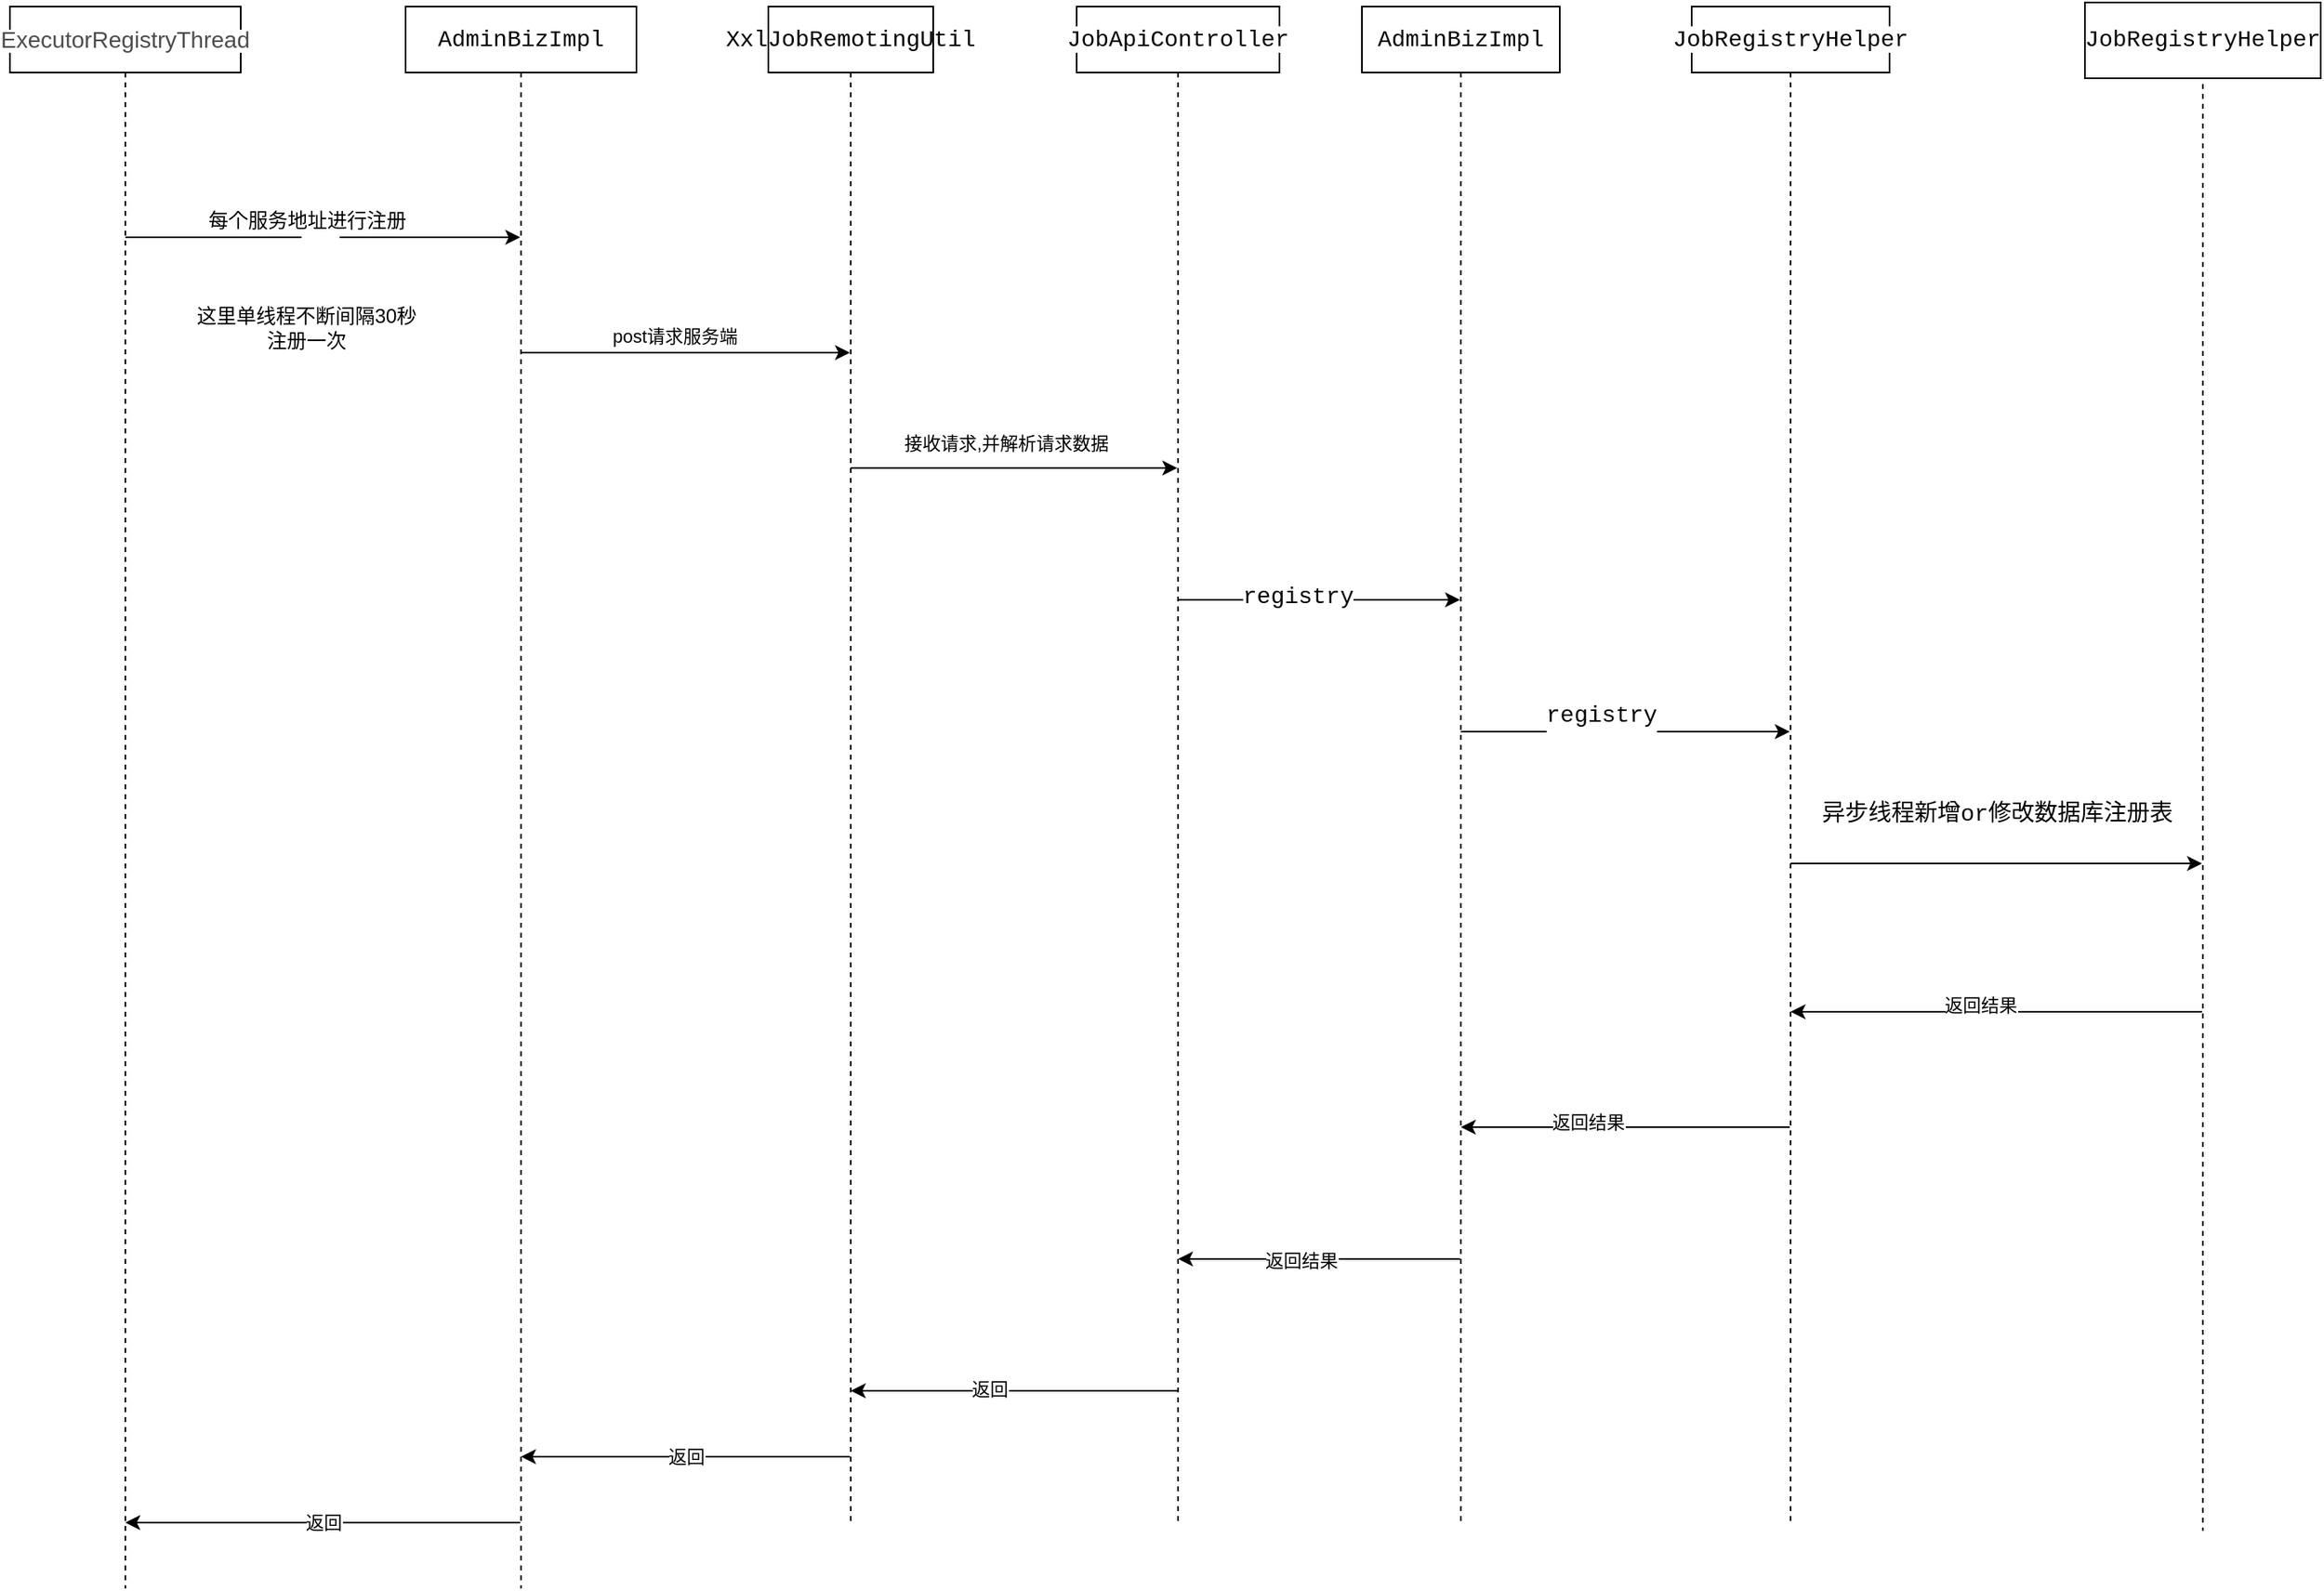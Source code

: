 <mxfile version="14.6.5" type="device"><diagram id="CIHcuCIFcLmpumj1Cngo" name="Page-1"><mxGraphModel dx="1422" dy="794" grid="1" gridSize="10" guides="1" tooltips="1" connect="1" arrows="1" fold="1" page="1" pageScale="1" pageWidth="827" pageHeight="1169" math="0" shadow="0"><root><mxCell id="0"/><mxCell id="1" parent="0"/><mxCell id="dNBXd4eQEKqWMC-OCHWs-2" value="&lt;span style=&quot;color: rgb(77 , 77 , 77) ; background-color: rgb(255 , 255 , 255)&quot;&gt;&lt;font style=&quot;font-size: 14px&quot;&gt;ExecutorRegistryThread&lt;/font&gt;&lt;/span&gt;" style="shape=umlLifeline;perimeter=lifelinePerimeter;whiteSpace=wrap;html=1;container=1;collapsible=0;recursiveResize=0;outlineConnect=0;" parent="1" vertex="1"><mxGeometry x="180" y="120" width="140" height="960" as="geometry"/></mxCell><mxCell id="dNBXd4eQEKqWMC-OCHWs-49" value="返回" style="edgeStyle=orthogonalEdgeStyle;rounded=0;orthogonalLoop=1;jettySize=auto;html=1;labelBackgroundColor=#FFFFFF;fontColor=#000000;" parent="1" source="dNBXd4eQEKqWMC-OCHWs-3" target="dNBXd4eQEKqWMC-OCHWs-2" edge="1"><mxGeometry relative="1" as="geometry"><Array as="points"><mxPoint x="340" y="1040"/><mxPoint x="340" y="1040"/></Array></mxGeometry></mxCell><mxCell id="dNBXd4eQEKqWMC-OCHWs-3" value="&lt;pre style=&quot;font-family: &amp;quot;courier new&amp;quot;, monospace; font-size: 10.5pt;&quot;&gt;&lt;pre style=&quot;font-family: &amp;quot;courier new&amp;quot; , monospace ; font-size: 10.5pt&quot;&gt;AdminBizImpl&lt;/pre&gt;&lt;/pre&gt;" style="shape=umlLifeline;perimeter=lifelinePerimeter;whiteSpace=wrap;html=1;container=1;collapsible=0;recursiveResize=0;outlineConnect=0;labelBorderColor=none;labelBackgroundColor=none;" parent="1" vertex="1"><mxGeometry x="420" y="120" width="140" height="960" as="geometry"/></mxCell><mxCell id="dNBXd4eQEKqWMC-OCHWs-8" value="" style="endArrow=classic;html=1;startArrow=none;" parent="1" source="dNBXd4eQEKqWMC-OCHWs-9" target="dNBXd4eQEKqWMC-OCHWs-3" edge="1"><mxGeometry width="50" height="50" relative="1" as="geometry"><mxPoint x="290" y="290" as="sourcePoint"/><mxPoint x="290" y="240" as="targetPoint"/><Array as="points"><mxPoint x="380" y="260"/></Array></mxGeometry></mxCell><mxCell id="dNBXd4eQEKqWMC-OCHWs-9" value="每个服务地址进行注册" style="text;html=1;align=center;verticalAlign=middle;resizable=0;points=[];autosize=1;strokeColor=none;" parent="1" vertex="1"><mxGeometry x="290" y="240" width="140" height="20" as="geometry"/></mxCell><mxCell id="dNBXd4eQEKqWMC-OCHWs-10" value="" style="endArrow=none;html=1;" parent="1" source="dNBXd4eQEKqWMC-OCHWs-2" target="dNBXd4eQEKqWMC-OCHWs-9" edge="1"><mxGeometry width="50" height="50" relative="1" as="geometry"><mxPoint x="244.5" y="260" as="sourcePoint"/><mxPoint x="484.5" y="260" as="targetPoint"/><Array as="points"/></mxGeometry></mxCell><mxCell id="dNBXd4eQEKqWMC-OCHWs-15" value="" style="edgeStyle=orthogonalEdgeStyle;rounded=0;orthogonalLoop=1;jettySize=auto;html=1;" parent="1" source="dNBXd4eQEKqWMC-OCHWs-11" target="dNBXd4eQEKqWMC-OCHWs-14" edge="1"><mxGeometry relative="1" as="geometry"><Array as="points"><mxPoint x="790" y="400"/><mxPoint x="790" y="400"/></Array></mxGeometry></mxCell><mxCell id="dNBXd4eQEKqWMC-OCHWs-16" value="接收请求,并解析请求数据" style="edgeLabel;html=1;align=center;verticalAlign=middle;resizable=0;points=[];" parent="dNBXd4eQEKqWMC-OCHWs-15" vertex="1" connectable="0"><mxGeometry x="-0.153" y="1" relative="1" as="geometry"><mxPoint x="10" y="-14" as="offset"/></mxGeometry></mxCell><mxCell id="dNBXd4eQEKqWMC-OCHWs-48" value="返回" style="edgeStyle=orthogonalEdgeStyle;rounded=0;orthogonalLoop=1;jettySize=auto;html=1;labelBackgroundColor=#FFFFFF;fontColor=#000000;" parent="1" source="dNBXd4eQEKqWMC-OCHWs-11" target="dNBXd4eQEKqWMC-OCHWs-3" edge="1"><mxGeometry relative="1" as="geometry"><Array as="points"><mxPoint x="590" y="1000"/><mxPoint x="590" y="1000"/></Array></mxGeometry></mxCell><mxCell id="dNBXd4eQEKqWMC-OCHWs-11" value="&lt;pre style=&quot;font-family: &amp;quot;courier new&amp;quot;, monospace; font-size: 10.5pt;&quot;&gt;&lt;pre style=&quot;font-family: &amp;quot;courier new&amp;quot; , monospace ; font-size: 10.5pt&quot;&gt;XxlJobRemotingUtil&lt;/pre&gt;&lt;/pre&gt;" style="shape=umlLifeline;perimeter=lifelinePerimeter;whiteSpace=wrap;html=1;container=1;collapsible=0;recursiveResize=0;outlineConnect=0;labelBackgroundColor=none;" parent="1" vertex="1"><mxGeometry x="640" y="120" width="100" height="920" as="geometry"/></mxCell><mxCell id="dNBXd4eQEKqWMC-OCHWs-12" value="" style="endArrow=classic;html=1;" parent="1" source="dNBXd4eQEKqWMC-OCHWs-3" target="dNBXd4eQEKqWMC-OCHWs-11" edge="1"><mxGeometry width="50" height="50" relative="1" as="geometry"><mxPoint x="530" y="340" as="sourcePoint"/><mxPoint x="660" y="435" as="targetPoint"/><Array as="points"><mxPoint x="550" y="330"/><mxPoint x="590" y="330"/></Array></mxGeometry></mxCell><mxCell id="dNBXd4eQEKqWMC-OCHWs-13" value="post请求服务端" style="edgeLabel;html=1;align=center;verticalAlign=middle;resizable=0;points=[];" parent="dNBXd4eQEKqWMC-OCHWs-12" vertex="1" connectable="0"><mxGeometry x="-0.245" y="-3" relative="1" as="geometry"><mxPoint x="17" y="-13" as="offset"/></mxGeometry></mxCell><mxCell id="dNBXd4eQEKqWMC-OCHWs-19" value="" style="edgeStyle=orthogonalEdgeStyle;rounded=0;orthogonalLoop=1;jettySize=auto;html=1;labelBackgroundColor=#FFFFFF;" parent="1" source="dNBXd4eQEKqWMC-OCHWs-14" target="dNBXd4eQEKqWMC-OCHWs-17" edge="1"><mxGeometry relative="1" as="geometry"><Array as="points"><mxPoint x="970" y="480"/><mxPoint x="970" y="480"/></Array></mxGeometry></mxCell><mxCell id="dNBXd4eQEKqWMC-OCHWs-21" value="&lt;pre style=&quot;font-family: &amp;quot;courier new&amp;quot;, monospace; font-size: 10.5pt;&quot;&gt;registry&lt;/pre&gt;" style="edgeLabel;html=1;align=center;verticalAlign=middle;resizable=0;points=[];labelBackgroundColor=#FFFFFF;" parent="dNBXd4eQEKqWMC-OCHWs-19" vertex="1" connectable="0"><mxGeometry x="-0.272" y="2" relative="1" as="geometry"><mxPoint x="10" as="offset"/></mxGeometry></mxCell><mxCell id="dNBXd4eQEKqWMC-OCHWs-44" style="edgeStyle=orthogonalEdgeStyle;rounded=0;orthogonalLoop=1;jettySize=auto;html=1;labelBackgroundColor=#FFFFFF;fontColor=#000000;" parent="1" source="dNBXd4eQEKqWMC-OCHWs-14" target="dNBXd4eQEKqWMC-OCHWs-11" edge="1"><mxGeometry relative="1" as="geometry"><Array as="points"><mxPoint x="780" y="960"/><mxPoint x="780" y="960"/></Array></mxGeometry></mxCell><mxCell id="dNBXd4eQEKqWMC-OCHWs-45" value="返回" style="edgeLabel;html=1;align=center;verticalAlign=middle;resizable=0;points=[];fontColor=#000000;" parent="dNBXd4eQEKqWMC-OCHWs-44" vertex="1" connectable="0"><mxGeometry x="0.159" y="-1" relative="1" as="geometry"><mxPoint as="offset"/></mxGeometry></mxCell><mxCell id="dNBXd4eQEKqWMC-OCHWs-14" value="&lt;pre style=&quot;font-family: &amp;#34;courier new&amp;#34; , monospace ; font-size: 10.5pt&quot;&gt;&lt;pre style=&quot;font-family: &amp;#34;courier new&amp;#34; , monospace ; font-size: 10.5pt&quot;&gt;&lt;pre style=&quot;font-family: &amp;#34;courier new&amp;#34; , monospace ; font-size: 10.5pt&quot;&gt;&lt;span style=&quot;background-color: rgb(255 , 255 , 255)&quot;&gt;JobApiController&lt;/span&gt;&lt;/pre&gt;&lt;/pre&gt;&lt;/pre&gt;" style="shape=umlLifeline;perimeter=lifelinePerimeter;whiteSpace=wrap;html=1;container=1;collapsible=0;recursiveResize=0;outlineConnect=0;" parent="1" vertex="1"><mxGeometry x="827" y="120" width="123" height="920" as="geometry"/></mxCell><mxCell id="dNBXd4eQEKqWMC-OCHWs-38" style="edgeStyle=orthogonalEdgeStyle;rounded=0;orthogonalLoop=1;jettySize=auto;html=1;labelBackgroundColor=#FFFFFF;fontColor=#000000;" parent="1" source="dNBXd4eQEKqWMC-OCHWs-17" target="dNBXd4eQEKqWMC-OCHWs-14" edge="1"><mxGeometry relative="1" as="geometry"><Array as="points"><mxPoint x="960" y="880"/><mxPoint x="960" y="880"/></Array></mxGeometry></mxCell><mxCell id="dNBXd4eQEKqWMC-OCHWs-39" value="返回结果" style="edgeLabel;html=1;align=center;verticalAlign=middle;resizable=0;points=[];fontColor=#000000;" parent="dNBXd4eQEKqWMC-OCHWs-38" vertex="1" connectable="0"><mxGeometry x="0.137" y="1" relative="1" as="geometry"><mxPoint as="offset"/></mxGeometry></mxCell><mxCell id="dNBXd4eQEKqWMC-OCHWs-17" value="&lt;pre style=&quot;font-family: &amp;#34;courier new&amp;#34; , monospace ; font-size: 10.5pt&quot;&gt;&lt;pre style=&quot;font-family: &amp;#34;courier new&amp;#34; , monospace ; font-size: 10.5pt&quot;&gt;&lt;pre style=&quot;font-family: &amp;#34;courier new&amp;#34; , monospace ; font-size: 10.5pt&quot;&gt;&lt;pre style=&quot;font-family: &amp;#34;courier new&amp;#34; , monospace ; font-size: 10.5pt&quot;&gt;&lt;pre style=&quot;font-family: &amp;#34;courier new&amp;#34; , monospace ; font-size: 10.5pt&quot;&gt;&lt;span style=&quot;background-color: rgb(255 , 255 , 255)&quot;&gt;AdminBizImpl&lt;/span&gt;&lt;/pre&gt;&lt;/pre&gt;&lt;/pre&gt;&lt;/pre&gt;&lt;/pre&gt;" style="shape=umlLifeline;perimeter=lifelinePerimeter;whiteSpace=wrap;html=1;container=1;collapsible=0;recursiveResize=0;outlineConnect=0;" parent="1" vertex="1"><mxGeometry x="1000" y="120" width="120" height="920" as="geometry"/></mxCell><mxCell id="dNBXd4eQEKqWMC-OCHWs-28" style="edgeStyle=orthogonalEdgeStyle;rounded=0;orthogonalLoop=1;jettySize=auto;html=1;labelBackgroundColor=#FFFFFF;fontColor=#000000;" parent="1" source="dNBXd4eQEKqWMC-OCHWs-20" target="dNBXd4eQEKqWMC-OCHWs-24" edge="1"><mxGeometry relative="1" as="geometry"><Array as="points"><mxPoint x="1380" y="640"/><mxPoint x="1380" y="640"/></Array></mxGeometry></mxCell><mxCell id="dNBXd4eQEKqWMC-OCHWs-29" value="&lt;pre style=&quot;font-family: &amp;#34;courier new&amp;#34; , monospace ; font-size: 10.5pt&quot;&gt;异步线程新增or修改数据库注册表&lt;/pre&gt;" style="edgeLabel;html=1;align=center;verticalAlign=middle;resizable=0;points=[];fontColor=#000000;" parent="dNBXd4eQEKqWMC-OCHWs-28" vertex="1" connectable="0"><mxGeometry x="-0.349" y="1" relative="1" as="geometry"><mxPoint x="44" y="-29" as="offset"/></mxGeometry></mxCell><mxCell id="dNBXd4eQEKqWMC-OCHWs-36" value="" style="edgeStyle=orthogonalEdgeStyle;rounded=0;orthogonalLoop=1;jettySize=auto;html=1;labelBackgroundColor=#FFFFFF;fontColor=#000000;" parent="1" source="dNBXd4eQEKqWMC-OCHWs-20" target="dNBXd4eQEKqWMC-OCHWs-17" edge="1"><mxGeometry relative="1" as="geometry"><Array as="points"><mxPoint x="1150" y="800"/><mxPoint x="1150" y="800"/></Array></mxGeometry></mxCell><mxCell id="dNBXd4eQEKqWMC-OCHWs-37" value="返回结果" style="edgeLabel;html=1;align=center;verticalAlign=middle;resizable=0;points=[];fontColor=#000000;" parent="dNBXd4eQEKqWMC-OCHWs-36" vertex="1" connectable="0"><mxGeometry x="0.245" y="-3" relative="1" as="geometry"><mxPoint x="1" as="offset"/></mxGeometry></mxCell><mxCell id="dNBXd4eQEKqWMC-OCHWs-20" value="&lt;pre style=&quot;font-family: &amp;#34;courier new&amp;#34; , monospace ; font-size: 10.5pt&quot;&gt;&lt;pre style=&quot;font-family: &amp;#34;courier new&amp;#34; , monospace ; font-size: 10.5pt&quot;&gt;&lt;pre style=&quot;font-family: &amp;#34;courier new&amp;#34; , monospace ; font-size: 10.5pt&quot;&gt;&lt;pre style=&quot;font-family: &amp;#34;courier new&amp;#34; , monospace ; font-size: 10.5pt&quot;&gt;&lt;pre style=&quot;font-family: &amp;#34;courier new&amp;#34; , monospace ; font-size: 10.5pt&quot;&gt;&lt;pre style=&quot;font-family: &amp;#34;courier new&amp;#34; , monospace ; font-size: 10.5pt&quot;&gt;&lt;span style=&quot;background-color: rgb(255 , 255 , 255)&quot;&gt;JobRegistryHelper&lt;/span&gt;&lt;/pre&gt;&lt;/pre&gt;&lt;/pre&gt;&lt;/pre&gt;&lt;/pre&gt;&lt;/pre&gt;" style="shape=umlLifeline;perimeter=lifelinePerimeter;whiteSpace=wrap;html=1;container=1;collapsible=0;recursiveResize=0;outlineConnect=0;labelBorderColor=none;" parent="1" vertex="1"><mxGeometry x="1200" y="120" width="120" height="920" as="geometry"/></mxCell><mxCell id="dNBXd4eQEKqWMC-OCHWs-22" value="" style="edgeStyle=orthogonalEdgeStyle;rounded=0;orthogonalLoop=1;jettySize=auto;html=1;" parent="1" source="dNBXd4eQEKqWMC-OCHWs-17" target="dNBXd4eQEKqWMC-OCHWs-20" edge="1"><mxGeometry relative="1" as="geometry"><mxPoint x="1080" y="600" as="sourcePoint"/><mxPoint x="1230" y="600" as="targetPoint"/><Array as="points"><mxPoint x="1150" y="560"/><mxPoint x="1150" y="560"/></Array></mxGeometry></mxCell><mxCell id="dNBXd4eQEKqWMC-OCHWs-23" value="&lt;pre style=&quot;font-family: &amp;quot;courier new&amp;quot;, monospace; font-size: 10.5pt;&quot;&gt;registry&lt;/pre&gt;" style="edgeLabel;html=1;align=center;verticalAlign=middle;resizable=0;points=[];labelBackgroundColor=#FFFFFF;" parent="dNBXd4eQEKqWMC-OCHWs-22" vertex="1" connectable="0"><mxGeometry x="-0.272" y="2" relative="1" as="geometry"><mxPoint x="12" y="-8" as="offset"/></mxGeometry></mxCell><mxCell id="dNBXd4eQEKqWMC-OCHWs-33" style="edgeStyle=orthogonalEdgeStyle;rounded=0;orthogonalLoop=1;jettySize=auto;html=1;labelBackgroundColor=#FFFFFF;fontColor=#000000;" parent="1" source="dNBXd4eQEKqWMC-OCHWs-24" target="dNBXd4eQEKqWMC-OCHWs-20" edge="1"><mxGeometry relative="1" as="geometry"><Array as="points"><mxPoint x="1380" y="730"/><mxPoint x="1380" y="730"/></Array></mxGeometry></mxCell><mxCell id="dNBXd4eQEKqWMC-OCHWs-34" value="返回结果" style="edgeLabel;html=1;align=center;verticalAlign=middle;resizable=0;points=[];fontColor=#000000;" parent="dNBXd4eQEKqWMC-OCHWs-33" vertex="1" connectable="0"><mxGeometry x="0.088" y="-4" relative="1" as="geometry"><mxPoint x="1" as="offset"/></mxGeometry></mxCell><mxCell id="dNBXd4eQEKqWMC-OCHWs-24" value="&lt;pre style=&quot;font-family: &amp;quot;courier new&amp;quot;, monospace; font-size: 10.5pt;&quot;&gt;&lt;pre style=&quot;font-family: &amp;quot;courier new&amp;quot; , monospace ; font-size: 10.5pt&quot;&gt;&lt;pre style=&quot;font-family: &amp;quot;courier new&amp;quot; , monospace ; font-size: 10.5pt&quot;&gt;&lt;pre style=&quot;font-family: &amp;quot;courier new&amp;quot; , monospace ; font-size: 10.5pt&quot;&gt;&lt;pre style=&quot;font-family: &amp;quot;courier new&amp;quot; , monospace ; font-size: 10.5pt&quot;&gt;&lt;pre style=&quot;font-family: &amp;quot;courier new&amp;quot; , monospace ; font-size: 10.5pt&quot;&gt;JobRegistryHelper&lt;/pre&gt;&lt;/pre&gt;&lt;/pre&gt;&lt;/pre&gt;&lt;/pre&gt;&lt;/pre&gt;" style="shape=umlLifeline;perimeter=lifelinePerimeter;whiteSpace=wrap;html=1;container=1;collapsible=0;recursiveResize=0;outlineConnect=0;labelBackgroundColor=#FFFFFF;labelBorderColor=#000000;size=30;" parent="1" vertex="1"><mxGeometry x="1460" y="125" width="100" height="920" as="geometry"/></mxCell><mxCell id="dNBXd4eQEKqWMC-OCHWs-50" value="这里单线程不断间隔30秒注册一次" style="text;html=1;strokeColor=none;fillColor=none;align=center;verticalAlign=middle;whiteSpace=wrap;rounded=0;labelBackgroundColor=#FFFFFF;fontColor=#000000;" parent="1" vertex="1"><mxGeometry x="290" y="300" width="140" height="30" as="geometry"/></mxCell></root></mxGraphModel></diagram></mxfile>